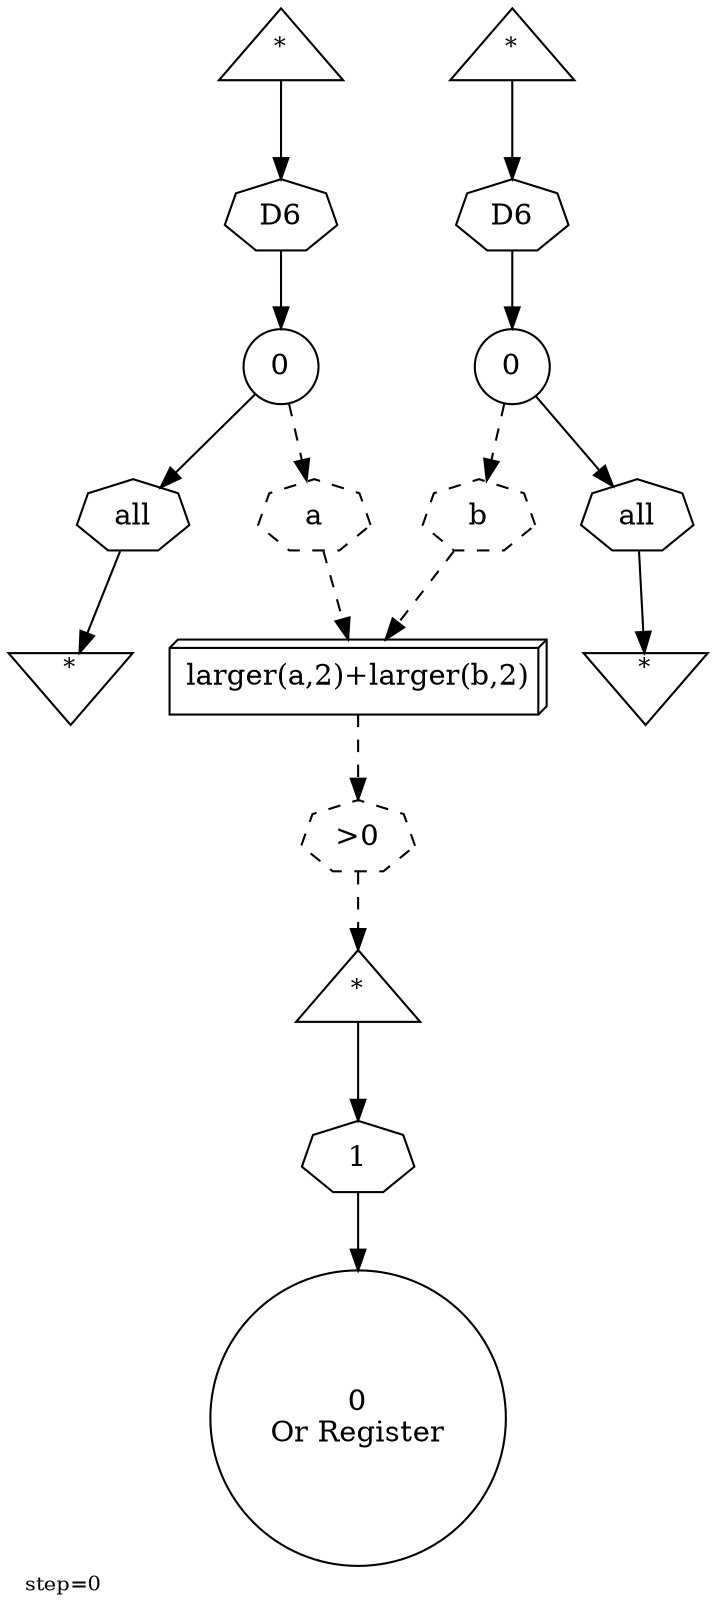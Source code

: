 digraph {
  graph  [labelloc=bottom,labeljust=left,fontsize="10",label="step=0"];
  "22" [shape=triangle,peripheries="1",label=<<SUP>*</SUP>>,labelfontcolor=black,color=black];
  "23" [shape=circle,peripheries="1",label=<0>,labelfontcolor=black,color=black];
  "25" [shape=invtriangle,peripheries="1",label=<<SUP>*</SUP>>,labelfontcolor=black,color=black];
  "27" [shape=triangle,peripheries="1",label=<<SUP>*</SUP>>,labelfontcolor=black,color=black];
  "28" [shape=circle,peripheries="1",label=<0>,labelfontcolor=black,color=black];
  "30" [shape=invtriangle,peripheries="1",label=<<SUP>*</SUP>>,labelfontcolor=black,color=black];
  "32" [shape=box3d,peripheries="1",label=<larger(a,2)+larger(b,2)>,labelfontcolor=black,color=black];
  "35" [shape=triangle,peripheries="1",label=<<SUP>*</SUP>>,labelfontcolor=black,color=black];
  "36" [shape=circle,peripheries="1",label=<0<BR />Or Register>,labelfontcolor=black,color=black];
  "24" [label=<D6>,peripheries="1",color=black,shape=septagon];
  "22" -> "24" [color=black];
  "24" -> "23" [color=black];
  "26" [label=<all>,peripheries="1",color=black,shape=septagon];
  "23" -> "26" [color=black];
  "26" -> "25" [color=black];
  "29" [label=<D6>,peripheries="1",color=black,shape=septagon];
  "27" -> "29" [color=black];
  "29" -> "28" [color=black];
  "31" [label=<all>,peripheries="1",color=black,shape=septagon];
  "28" -> "31" [color=black];
  "31" -> "30" [color=black];
  "37" [label=<1>,peripheries="1",color=black,shape=septagon];
  "35" -> "37" [color=black];
  "37" -> "36" [color=black];
  "33" [label=<a>,peripheries="1",color=black,style=dashed,shape=septagon];
  "23" -> "33" [style=dashed,color=black];
  "33" -> "32" [style=dashed,color=black];
  "34" [label=<b>,peripheries="1",color=black,style=dashed,shape=septagon];
  "28" -> "34" [style=dashed,color=black];
  "34" -> "32" [style=dashed,color=black];
  "38" [label=<&gt;0>,peripheries="1",color=black,style=dashed,shape=septagon];
  "32" -> "38" [style=dashed,color=black];
  "38" -> "35" [style=dashed,color=black];
}